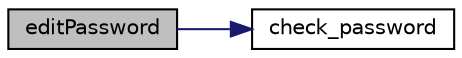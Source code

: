 digraph "editPassword"
{
 // LATEX_PDF_SIZE
  edge [fontname="Helvetica",fontsize="10",labelfontname="Helvetica",labelfontsize="10"];
  node [fontname="Helvetica",fontsize="10",shape=record];
  rankdir="LR";
  Node1 [label="editPassword",height=0.2,width=0.4,color="black", fillcolor="grey75", style="filled", fontcolor="black",tooltip=" "];
  Node1 -> Node2 [color="midnightblue",fontsize="10",style="solid"];
  Node2 [label="check_password",height=0.2,width=0.4,color="black", fillcolor="white", style="filled",URL="$user_8c.html#ae519a7af71b3490f896d03ac2abda710",tooltip=" "];
}
